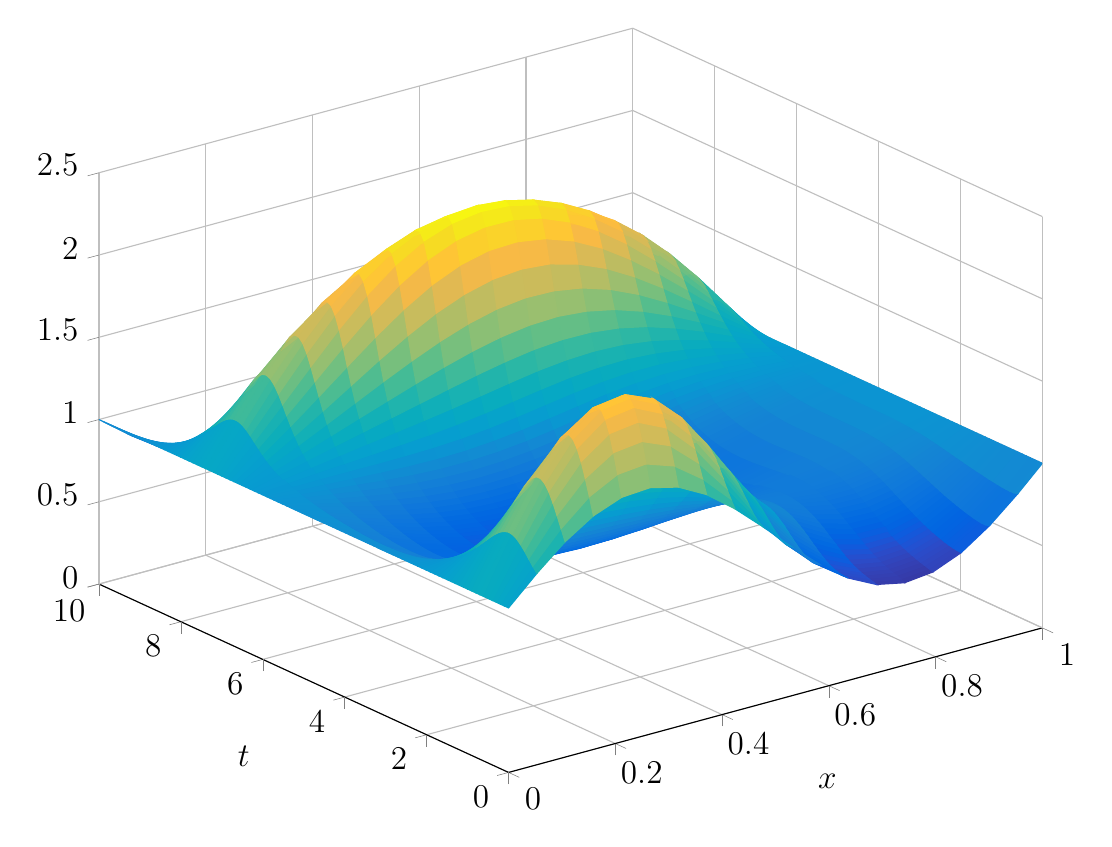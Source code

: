 % This file was created by matlab2tikz.
%
%The latest EFupdates can be retrieved from
%  http://www.mathworks.com/matlabcentral/fileexchange/22022-matlab2tikz-matlab2tikz
%where you can also make suggestions and rate matlab2tikz.
%
\begin{tikzpicture}

\begin{axis}[%
width=4.717in,
height=3.721in,
at={(0.791in,0.502in)},
scale only axis,
xmin=0,
xmax=1,
tick align=outside,
xlabel={$x$},
xlabel style = {font =\large},
xmajorgrids,
ymin=0,
ymax=10,
ylabel={$t$},
ylabel style = {font =\large},
ymajorgrids,
zmin=0,
zmax=2.5,
zmajorgrids,
view={-37.5}{30},
axis background/.style={fill=white},
axis x line*=bottom,
axis y line*=left,
axis z line*=left,
ticklabel style={font=\large},legend style={font=\large},title style={font=\large}
]

\addplot3[%
surf,
shader=flat,z buffer=sort,colormap={mymap}{[1pt] rgb(0pt)=(0.208,0.166,0.529); rgb(1pt)=(0.212,0.19,0.578); rgb(2pt)=(0.212,0.214,0.627); rgb(3pt)=(0.208,0.239,0.677); rgb(4pt)=(0.196,0.264,0.728); rgb(5pt)=(0.171,0.292,0.779); rgb(6pt)=(0.125,0.324,0.83); rgb(7pt)=(0.059,0.36,0.868); rgb(8pt)=(0.012,0.388,0.882); rgb(9pt)=(0.006,0.409,0.883); rgb(10pt)=(0.017,0.427,0.879); rgb(11pt)=(0.033,0.443,0.872); rgb(12pt)=(0.05,0.459,0.864); rgb(13pt)=(0.063,0.474,0.855); rgb(14pt)=(0.072,0.489,0.847); rgb(15pt)=(0.078,0.504,0.838); rgb(16pt)=(0.079,0.52,0.831); rgb(17pt)=(0.075,0.538,0.826); rgb(18pt)=(0.064,0.557,0.824); rgb(19pt)=(0.049,0.577,0.823); rgb(20pt)=(0.034,0.597,0.82); rgb(21pt)=(0.026,0.614,0.814); rgb(22pt)=(0.024,0.629,0.804); rgb(23pt)=(0.023,0.642,0.791); rgb(24pt)=(0.023,0.653,0.777); rgb(25pt)=(0.027,0.664,0.761); rgb(26pt)=(0.038,0.674,0.744); rgb(27pt)=(0.059,0.684,0.725); rgb(28pt)=(0.084,0.693,0.706); rgb(29pt)=(0.113,0.702,0.686); rgb(30pt)=(0.145,0.71,0.665); rgb(31pt)=(0.18,0.718,0.642); rgb(32pt)=(0.218,0.725,0.619); rgb(33pt)=(0.259,0.732,0.595); rgb(34pt)=(0.302,0.738,0.571); rgb(35pt)=(0.348,0.742,0.547); rgb(36pt)=(0.395,0.746,0.524); rgb(37pt)=(0.442,0.748,0.503); rgb(38pt)=(0.487,0.749,0.484); rgb(39pt)=(0.53,0.749,0.466); rgb(40pt)=(0.571,0.749,0.449); rgb(41pt)=(0.61,0.747,0.434); rgb(42pt)=(0.647,0.746,0.419); rgb(43pt)=(0.683,0.743,0.404); rgb(44pt)=(0.718,0.741,0.39); rgb(45pt)=(0.752,0.738,0.377); rgb(46pt)=(0.786,0.736,0.363); rgb(47pt)=(0.819,0.733,0.35); rgb(48pt)=(0.851,0.73,0.336); rgb(49pt)=(0.882,0.727,0.322); rgb(50pt)=(0.914,0.726,0.306); rgb(51pt)=(0.945,0.726,0.289); rgb(52pt)=(0.974,0.731,0.267); rgb(53pt)=(0.994,0.745,0.24); rgb(54pt)=(0.999,0.765,0.216); rgb(55pt)=(0.996,0.786,0.197); rgb(56pt)=(0.988,0.807,0.179); rgb(57pt)=(0.979,0.827,0.163); rgb(58pt)=(0.97,0.848,0.147); rgb(59pt)=(0.963,0.871,0.131); rgb(60pt)=(0.959,0.895,0.113); rgb(61pt)=(0.96,0.922,0.095); rgb(62pt)=(0.966,0.951,0.076); rgb(63pt)=(0.976,0.983,0.054)},mesh/rows=20]
table[row sep=crcr, point meta=\thisrow{c}] {%
%
x	y	z	c\\
0	0	1	1\\
0	0.099	1	1\\
0	0.199	1	1\\
0	0.299	1	1\\
0	0.399	1	1\\
0	0.499	1	1\\
0	0.599	1	1\\
0	0.699	1	1\\
0	0.799	1	1\\
0	0.899	1	1\\
0	0.999	1	1\\
0	1.099	1	1\\
0	1.199	1	1\\
0	1.299	1	1\\
0	1.399	1	1\\
0	1.499	1	1\\
0	1.599	1	1\\
0	1.699	1	1\\
0	1.799	1	1\\
0	1.899	1	1\\
0	1.999	1	1\\
0	2.099	1	1\\
0	2.199	1	1\\
0	2.299	1	1\\
0	2.399	1	1\\
0	2.499	1	1\\
0	2.599	1	1\\
0	2.699	1	1\\
0	2.799	1	1\\
0	2.899	1	1\\
0	2.999	1	1\\
0	3.099	1	1\\
0	3.199	1	1\\
0	3.299	1	1\\
0	3.399	1	1\\
0	3.499	1	1\\
0	3.599	1	1\\
0	3.699	1	1\\
0	3.799	1	1\\
0	3.899	1	1\\
0	3.999	1	1\\
0	4.099	1	1\\
0	4.199	1	1\\
0	4.299	1	1\\
0	4.399	1	1\\
0	4.499	1	1\\
0	4.599	1	1\\
0	4.699	1	1\\
0	4.799	1	1\\
0	4.899	1	1\\
0	4.999	1	1\\
0	5.099	1	1\\
0	5.199	1	1\\
0	5.299	1	1\\
0	5.399	1	1\\
0	5.499	1	1\\
0	5.599	1	1\\
0	5.699	1	1\\
0	5.799	1	1\\
0	5.899	1	1\\
0	5.999	1	1\\
0	6.099	1	1\\
0	6.199	1	1\\
0	6.299	1	1\\
0	6.399	1	1\\
0	6.499	1	1\\
0	6.599	1	1\\
0	6.699	1	1\\
0	6.799	1	1\\
0	6.899	1	1\\
0	6.999	1	1\\
0	7.099	1	1\\
0	7.199	1	1\\
0	7.299	1	1\\
0	7.399	1	1\\
0	7.499	1	1\\
0	7.599	1	1\\
0	7.699	1	1\\
0	7.799	1	1\\
0	7.899	1	1\\
0	7.999	1	1\\
0	8.099	1	1\\
0	8.199	1	1\\
0	8.299	1	1\\
0	8.399	1	1\\
0	8.499	1	1\\
0	8.599	1	1\\
0	8.699	1	1\\
0	8.799	1	1\\
0	8.899	1	1\\
0	8.999	1	1\\
0	9.099	1	1\\
0	9.199	1	1\\
0	9.299	1	1\\
0	9.399	1	1\\
0	9.499	1	1\\
0	9.599	1	1\\
0	9.699	1	1\\
0	9.799	1	1\\
0	9.899	1	1\\
0	9.999	1	1\\
0.053	0	1.163	1.163\\
0.053	0.099	1.195	1.195\\
0.053	0.199	1.229	1.229\\
0.053	0.299	1.264	1.264\\
0.053	0.399	1.294	1.294\\
0.053	0.499	1.318	1.318\\
0.053	0.599	1.332	1.332\\
0.053	0.699	1.335	1.335\\
0.053	0.799	1.327	1.327\\
0.053	0.899	1.312	1.312\\
0.053	0.999	1.29	1.29\\
0.053	1.099	1.264	1.264\\
0.053	1.199	1.235	1.235\\
0.053	1.299	1.206	1.206\\
0.053	1.399	1.177	1.177\\
0.053	1.499	1.149	1.149\\
0.053	1.599	1.122	1.122\\
0.053	1.699	1.097	1.097\\
0.053	1.799	1.073	1.073\\
0.053	1.899	1.052	1.052\\
0.053	1.999	1.032	1.032\\
0.053	2.099	1.014	1.014\\
0.053	2.199	0.998	0.998\\
0.053	2.299	0.984	0.984\\
0.053	2.399	0.971	0.971\\
0.053	2.499	0.959	0.959\\
0.053	2.599	0.949	0.949\\
0.053	2.699	0.94	0.94\\
0.053	2.799	0.933	0.933\\
0.053	2.899	0.926	0.926\\
0.053	2.999	0.92	0.92\\
0.053	3.099	0.916	0.916\\
0.053	3.199	0.912	0.912\\
0.053	3.299	0.909	0.909\\
0.053	3.399	0.907	0.907\\
0.053	3.499	0.905	0.905\\
0.053	3.599	0.904	0.904\\
0.053	3.699	0.903	0.903\\
0.053	3.799	0.903	0.903\\
0.053	3.899	0.904	0.904\\
0.053	3.999	0.905	0.905\\
0.053	4.099	0.906	0.906\\
0.053	4.199	0.907	0.907\\
0.053	4.299	0.909	0.909\\
0.053	4.399	0.912	0.912\\
0.053	4.499	0.915	0.915\\
0.053	4.599	0.918	0.918\\
0.053	4.699	0.921	0.921\\
0.053	4.799	0.925	0.925\\
0.053	4.899	0.929	0.929\\
0.053	4.999	0.933	0.933\\
0.053	5.099	0.937	0.937\\
0.053	5.199	0.943	0.943\\
0.053	5.299	0.948	0.948\\
0.053	5.399	0.954	0.954\\
0.053	5.499	0.96	0.96\\
0.053	5.599	0.967	0.967\\
0.053	5.699	0.975	0.975\\
0.053	5.799	0.983	0.983\\
0.053	5.899	0.992	0.992\\
0.053	5.999	1.002	1.002\\
0.053	6.099	1.014	1.014\\
0.053	6.199	1.026	1.026\\
0.053	6.299	1.041	1.041\\
0.053	6.399	1.057	1.057\\
0.053	6.499	1.075	1.075\\
0.053	6.599	1.096	1.096\\
0.053	6.699	1.12	1.12\\
0.053	6.799	1.146	1.146\\
0.053	6.899	1.173	1.173\\
0.053	6.999	1.201	1.201\\
0.053	7.099	1.225	1.225\\
0.053	7.199	1.243	1.243\\
0.053	7.299	1.253	1.253\\
0.053	7.399	1.253	1.253\\
0.053	7.499	1.244	1.244\\
0.053	7.599	1.228	1.228\\
0.053	7.699	1.206	1.206\\
0.053	7.799	1.18	1.18\\
0.053	7.899	1.152	1.152\\
0.053	7.999	1.124	1.124\\
0.053	8.099	1.096	1.096\\
0.053	8.199	1.069	1.069\\
0.053	8.299	1.043	1.043\\
0.053	8.399	1.019	1.019\\
0.053	8.499	0.997	0.997\\
0.053	8.599	0.977	0.977\\
0.053	8.699	0.959	0.959\\
0.053	8.799	0.943	0.943\\
0.053	8.899	0.929	0.929\\
0.053	8.999	0.917	0.917\\
0.053	9.099	0.906	0.906\\
0.053	9.199	0.897	0.897\\
0.053	9.299	0.89	0.89\\
0.053	9.399	0.883	0.883\\
0.053	9.499	0.879	0.879\\
0.053	9.599	0.875	0.875\\
0.053	9.699	0.872	0.872\\
0.053	9.799	0.87	0.87\\
0.053	9.899	0.868	0.868\\
0.053	9.999	0.868	0.868\\
0.106	0	1.309	1.309\\
0.106	0.099	1.377	1.377\\
0.106	0.199	1.447	1.447\\
0.106	0.299	1.512	1.512\\
0.106	0.399	1.568	1.568\\
0.106	0.499	1.606	1.606\\
0.106	0.599	1.625	1.625\\
0.106	0.699	1.624	1.624\\
0.106	0.799	1.605	1.605\\
0.106	0.899	1.572	1.572\\
0.106	0.999	1.529	1.529\\
0.106	1.099	1.479	1.479\\
0.106	1.199	1.427	1.427\\
0.106	1.299	1.373	1.373\\
0.106	1.399	1.32	1.32\\
0.106	1.499	1.269	1.269\\
0.106	1.599	1.22	1.22\\
0.106	1.699	1.174	1.174\\
0.106	1.799	1.132	1.132\\
0.106	1.899	1.093	1.093\\
0.106	1.999	1.057	1.057\\
0.106	2.099	1.024	1.024\\
0.106	2.199	0.994	0.994\\
0.106	2.299	0.968	0.968\\
0.106	2.399	0.944	0.944\\
0.106	2.499	0.922	0.922\\
0.106	2.599	0.904	0.904\\
0.106	2.699	0.887	0.887\\
0.106	2.799	0.873	0.873\\
0.106	2.899	0.86	0.86\\
0.106	2.999	0.85	0.85\\
0.106	3.099	0.841	0.841\\
0.106	3.199	0.833	0.833\\
0.106	3.299	0.827	0.827\\
0.106	3.399	0.823	0.823\\
0.106	3.499	0.819	0.819\\
0.106	3.599	0.817	0.817\\
0.106	3.699	0.816	0.816\\
0.106	3.799	0.815	0.815\\
0.106	3.899	0.816	0.816\\
0.106	3.999	0.817	0.817\\
0.106	4.099	0.819	0.819\\
0.106	4.199	0.822	0.822\\
0.106	4.299	0.826	0.826\\
0.106	4.399	0.83	0.83\\
0.106	4.499	0.834	0.834\\
0.106	4.599	0.84	0.84\\
0.106	4.699	0.846	0.846\\
0.106	4.799	0.853	0.853\\
0.106	4.899	0.86	0.86\\
0.106	4.999	0.868	0.868\\
0.106	5.099	0.877	0.877\\
0.106	5.199	0.886	0.886\\
0.106	5.299	0.897	0.897\\
0.106	5.399	0.908	0.908\\
0.106	5.499	0.92	0.92\\
0.106	5.599	0.934	0.934\\
0.106	5.699	0.949	0.949\\
0.106	5.799	0.965	0.965\\
0.106	5.899	0.983	0.983\\
0.106	5.999	1.004	1.004\\
0.106	6.099	1.027	1.027\\
0.106	6.199	1.052	1.052\\
0.106	6.299	1.082	1.082\\
0.106	6.399	1.115	1.115\\
0.106	6.499	1.153	1.153\\
0.106	6.599	1.197	1.197\\
0.106	6.699	1.245	1.245\\
0.106	6.799	1.298	1.298\\
0.106	6.899	1.353	1.353\\
0.106	6.999	1.405	1.405\\
0.106	7.099	1.448	1.448\\
0.106	7.199	1.476	1.476\\
0.106	7.299	1.487	1.487\\
0.106	7.399	1.48	1.48\\
0.106	7.499	1.457	1.457\\
0.106	7.599	1.421	1.421\\
0.106	7.699	1.377	1.377\\
0.106	7.799	1.327	1.327\\
0.106	7.899	1.275	1.275\\
0.106	7.999	1.222	1.222\\
0.106	8.099	1.17	1.17\\
0.106	8.199	1.12	1.12\\
0.106	8.299	1.072	1.072\\
0.106	8.399	1.029	1.029\\
0.106	8.499	0.988	0.988\\
0.106	8.599	0.952	0.952\\
0.106	8.699	0.919	0.919\\
0.106	8.799	0.889	0.889\\
0.106	8.899	0.864	0.864\\
0.106	8.999	0.841	0.841\\
0.106	9.099	0.822	0.822\\
0.106	9.199	0.805	0.805\\
0.106	9.299	0.791	0.791\\
0.106	9.399	0.78	0.78\\
0.106	9.499	0.771	0.771\\
0.106	9.599	0.763	0.763\\
0.106	9.699	0.758	0.758\\
0.106	9.799	0.754	0.754\\
0.106	9.899	0.751	0.751\\
0.106	9.999	0.75	0.75\\
0.159	0	1.42	1.42\\
0.159	0.099	1.525	1.525\\
0.159	0.199	1.625	1.625\\
0.159	0.299	1.715	1.715\\
0.159	0.399	1.785	1.785\\
0.159	0.499	1.829	1.829\\
0.159	0.599	1.845	1.845\\
0.159	0.699	1.834	1.834\\
0.159	0.799	1.801	1.801\\
0.159	0.899	1.751	1.751\\
0.159	0.999	1.691	1.691\\
0.159	1.099	1.624	1.624\\
0.159	1.199	1.554	1.554\\
0.159	1.299	1.484	1.484\\
0.159	1.399	1.414	1.414\\
0.159	1.499	1.348	1.348\\
0.159	1.599	1.285	1.285\\
0.159	1.699	1.225	1.225\\
0.159	1.799	1.169	1.169\\
0.159	1.899	1.118	1.118\\
0.159	1.999	1.071	1.071\\
0.159	2.099	1.027	1.027\\
0.159	2.199	0.988	0.988\\
0.159	2.299	0.952	0.952\\
0.159	2.399	0.92	0.92\\
0.159	2.499	0.892	0.892\\
0.159	2.599	0.866	0.866\\
0.159	2.699	0.844	0.844\\
0.159	2.799	0.824	0.824\\
0.159	2.899	0.807	0.807\\
0.159	2.999	0.792	0.792\\
0.159	3.099	0.78	0.78\\
0.159	3.199	0.77	0.77\\
0.159	3.299	0.761	0.761\\
0.159	3.399	0.754	0.754\\
0.159	3.499	0.749	0.749\\
0.159	3.599	0.746	0.746\\
0.159	3.699	0.743	0.743\\
0.159	3.799	0.742	0.742\\
0.159	3.899	0.742	0.742\\
0.159	3.999	0.744	0.744\\
0.159	4.099	0.746	0.746\\
0.159	4.199	0.749	0.749\\
0.159	4.299	0.754	0.754\\
0.159	4.399	0.759	0.759\\
0.159	4.499	0.765	0.765\\
0.159	4.599	0.772	0.772\\
0.159	4.699	0.78	0.78\\
0.159	4.799	0.789	0.789\\
0.159	4.899	0.798	0.798\\
0.159	4.999	0.809	0.809\\
0.159	5.099	0.821	0.821\\
0.159	5.199	0.834	0.834\\
0.159	5.299	0.849	0.849\\
0.159	5.399	0.864	0.864\\
0.159	5.499	0.882	0.882\\
0.159	5.599	0.901	0.901\\
0.159	5.699	0.923	0.923\\
0.159	5.799	0.947	0.947\\
0.159	5.899	0.973	0.973\\
0.159	5.999	1.004	1.004\\
0.159	6.099	1.038	1.038\\
0.159	6.199	1.077	1.077\\
0.159	6.299	1.123	1.123\\
0.159	6.399	1.175	1.175\\
0.159	6.499	1.234	1.234\\
0.159	6.599	1.302	1.302\\
0.159	6.699	1.378	1.378\\
0.159	6.799	1.458	1.458\\
0.159	6.899	1.537	1.537\\
0.159	6.999	1.607	1.607\\
0.159	7.099	1.658	1.658\\
0.159	7.199	1.684	1.684\\
0.159	7.299	1.684	1.684\\
0.159	7.399	1.661	1.661\\
0.159	7.499	1.618	1.618\\
0.159	7.599	1.561	1.561\\
0.159	7.699	1.496	1.496\\
0.159	7.799	1.426	1.426\\
0.159	7.899	1.353	1.353\\
0.159	7.999	1.282	1.282\\
0.159	8.099	1.212	1.212\\
0.159	8.199	1.145	1.145\\
0.159	8.299	1.083	1.083\\
0.159	8.399	1.024	1.024\\
0.159	8.499	0.971	0.971\\
0.159	8.599	0.923	0.923\\
0.159	8.699	0.879	0.879\\
0.159	8.799	0.84	0.84\\
0.159	8.899	0.806	0.806\\
0.159	8.999	0.776	0.776\\
0.159	9.099	0.75	0.75\\
0.159	9.199	0.729	0.729\\
0.159	9.299	0.71	0.71\\
0.159	9.399	0.695	0.695\\
0.159	9.499	0.682	0.682\\
0.159	9.599	0.672	0.672\\
0.159	9.699	0.665	0.665\\
0.159	9.799	0.659	0.659\\
0.159	9.899	0.655	0.655\\
0.159	9.999	0.653	0.653\\
0.212	0	1.486	1.486\\
0.212	0.099	1.614	1.614\\
0.212	0.199	1.735	1.735\\
0.212	0.299	1.839	1.839\\
0.212	0.399	1.915	1.915\\
0.212	0.499	1.959	1.959\\
0.212	0.599	1.969	1.969\\
0.212	0.699	1.95	1.95\\
0.212	0.799	1.907	1.907\\
0.212	0.899	1.847	1.847\\
0.212	0.999	1.777	1.777\\
0.212	1.099	1.7	1.7\\
0.212	1.199	1.621	1.621\\
0.212	1.299	1.542	1.542\\
0.212	1.399	1.464	1.464\\
0.212	1.499	1.389	1.389\\
0.212	1.599	1.318	1.318\\
0.212	1.699	1.251	1.251\\
0.212	1.799	1.188	1.188\\
0.212	1.899	1.129	1.129\\
0.212	1.999	1.075	1.075\\
0.212	2.099	1.025	1.025\\
0.212	2.199	0.98	0.98\\
0.212	2.299	0.939	0.939\\
0.212	2.399	0.901	0.901\\
0.212	2.499	0.868	0.868\\
0.212	2.599	0.838	0.838\\
0.212	2.699	0.811	0.811\\
0.212	2.799	0.788	0.788\\
0.212	2.899	0.768	0.768\\
0.212	2.999	0.75	0.75\\
0.212	3.099	0.735	0.735\\
0.212	3.199	0.722	0.722\\
0.212	3.299	0.712	0.712\\
0.212	3.399	0.703	0.703\\
0.212	3.499	0.697	0.697\\
0.212	3.599	0.692	0.692\\
0.212	3.699	0.688	0.688\\
0.212	3.799	0.687	0.687\\
0.212	3.899	0.686	0.686\\
0.212	3.999	0.687	0.687\\
0.212	4.099	0.689	0.689\\
0.212	4.199	0.692	0.692\\
0.212	4.299	0.697	0.697\\
0.212	4.399	0.702	0.702\\
0.212	4.499	0.709	0.709\\
0.212	4.599	0.717	0.717\\
0.212	4.699	0.726	0.726\\
0.212	4.799	0.736	0.736\\
0.212	4.899	0.747	0.747\\
0.212	4.999	0.76	0.76\\
0.212	5.099	0.774	0.774\\
0.212	5.199	0.789	0.789\\
0.212	5.299	0.806	0.806\\
0.212	5.399	0.826	0.826\\
0.212	5.499	0.847	0.847\\
0.212	5.599	0.871	0.871\\
0.212	5.699	0.898	0.898\\
0.212	5.799	0.929	0.929\\
0.212	5.899	0.963	0.963\\
0.212	5.999	1.003	1.003\\
0.212	6.099	1.049	1.049\\
0.212	6.199	1.102	1.102\\
0.212	6.299	1.163	1.163\\
0.212	6.399	1.235	1.235\\
0.212	6.499	1.317	1.317\\
0.212	6.599	1.411	1.411\\
0.212	6.699	1.514	1.514\\
0.212	6.799	1.62	1.62\\
0.212	6.899	1.717	1.717\\
0.212	6.999	1.794	1.794\\
0.212	7.099	1.841	1.841\\
0.212	7.199	1.853	1.853\\
0.212	7.299	1.834	1.834\\
0.212	7.399	1.788	1.788\\
0.212	7.499	1.724	1.724\\
0.212	7.599	1.648	1.648\\
0.212	7.699	1.565	1.565\\
0.212	7.799	1.478	1.478\\
0.212	7.899	1.392	1.392\\
0.212	7.999	1.307	1.307\\
0.212	8.099	1.225	1.225\\
0.212	8.199	1.148	1.148\\
0.212	8.299	1.075	1.075\\
0.212	8.399	1.008	1.008\\
0.212	8.499	0.947	0.947\\
0.212	8.599	0.891	0.891\\
0.212	8.699	0.841	0.841\\
0.212	8.799	0.796	0.796\\
0.212	8.899	0.757	0.757\\
0.212	8.999	0.722	0.722\\
0.212	9.099	0.693	0.693\\
0.212	9.199	0.668	0.668\\
0.212	9.299	0.646	0.646\\
0.212	9.399	0.629	0.629\\
0.212	9.499	0.614	0.614\\
0.212	9.599	0.603	0.603\\
0.212	9.699	0.594	0.594\\
0.212	9.799	0.587	0.587\\
0.212	9.899	0.582	0.582\\
0.212	9.999	0.579	0.579\\
0.265	0	1.498	1.498\\
0.265	0.099	1.631	1.631\\
0.265	0.199	1.756	1.756\\
0.265	0.299	1.862	1.862\\
0.265	0.399	1.94	1.94\\
0.265	0.499	1.984	1.984\\
0.265	0.599	1.994	1.994\\
0.265	0.699	1.974	1.974\\
0.265	0.799	1.93	1.93\\
0.265	0.899	1.869	1.869\\
0.265	0.999	1.798	1.798\\
0.265	1.099	1.72	1.72\\
0.265	1.199	1.639	1.639\\
0.265	1.299	1.558	1.558\\
0.265	1.399	1.478	1.478\\
0.265	1.499	1.401	1.401\\
0.265	1.599	1.327	1.327\\
0.265	1.699	1.257	1.257\\
0.265	1.799	1.192	1.192\\
0.265	1.899	1.13	1.13\\
0.265	1.999	1.073	1.073\\
0.265	2.099	1.02	1.02\\
0.265	2.199	0.972	0.972\\
0.265	2.299	0.928	0.928\\
0.265	2.399	0.887	0.887\\
0.265	2.499	0.851	0.851\\
0.265	2.599	0.818	0.818\\
0.265	2.699	0.789	0.789\\
0.265	2.799	0.764	0.764\\
0.265	2.899	0.741	0.741\\
0.265	2.999	0.722	0.722\\
0.265	3.099	0.705	0.705\\
0.265	3.199	0.69	0.69\\
0.265	3.299	0.678	0.678\\
0.265	3.399	0.669	0.669\\
0.265	3.499	0.661	0.661\\
0.265	3.599	0.655	0.655\\
0.265	3.699	0.651	0.651\\
0.265	3.799	0.648	0.648\\
0.265	3.899	0.647	0.647\\
0.265	3.999	0.647	0.647\\
0.265	4.099	0.649	0.649\\
0.265	4.199	0.652	0.652\\
0.265	4.299	0.656	0.656\\
0.265	4.399	0.662	0.662\\
0.265	4.499	0.668	0.668\\
0.265	4.599	0.676	0.676\\
0.265	4.699	0.685	0.685\\
0.265	4.799	0.696	0.696\\
0.265	4.899	0.708	0.708\\
0.265	4.999	0.722	0.722\\
0.265	5.099	0.737	0.737\\
0.265	5.199	0.754	0.754\\
0.265	5.299	0.773	0.773\\
0.265	5.399	0.795	0.795\\
0.265	5.499	0.819	0.819\\
0.265	5.599	0.847	0.847\\
0.265	5.699	0.878	0.878\\
0.265	5.799	0.914	0.914\\
0.265	5.899	0.956	0.956\\
0.265	5.999	1.004	1.004\\
0.265	6.099	1.06	1.06\\
0.265	6.199	1.126	1.126\\
0.265	6.299	1.203	1.203\\
0.265	6.399	1.294	1.294\\
0.265	6.499	1.4	1.4\\
0.265	6.599	1.52	1.52\\
0.265	6.699	1.647	1.647\\
0.265	6.799	1.773	1.773\\
0.265	6.899	1.88	1.88\\
0.265	6.999	1.954	1.954\\
0.265	7.099	1.987	1.987\\
0.265	7.199	1.978	1.978\\
0.265	7.299	1.936	1.936\\
0.265	7.399	1.868	1.868\\
0.265	7.499	1.785	1.785\\
0.265	7.599	1.692	1.692\\
0.265	7.699	1.595	1.595\\
0.265	7.799	1.497	1.497\\
0.265	7.899	1.401	1.401\\
0.265	7.999	1.307	1.307\\
0.265	8.099	1.218	1.218\\
0.265	8.199	1.135	1.135\\
0.265	8.299	1.056	1.056\\
0.265	8.399	0.984	0.984\\
0.265	8.499	0.918	0.918\\
0.265	8.599	0.859	0.859\\
0.265	8.699	0.805	0.805\\
0.265	8.799	0.757	0.757\\
0.265	8.899	0.716	0.716\\
0.265	8.999	0.679	0.679\\
0.265	9.099	0.648	0.648\\
0.265	9.199	0.621	0.621\\
0.265	9.299	0.598	0.598\\
0.265	9.399	0.58	0.58\\
0.265	9.499	0.564	0.564\\
0.265	9.599	0.552	0.552\\
0.265	9.699	0.542	0.542\\
0.265	9.799	0.535	0.535\\
0.265	9.899	0.529	0.529\\
0.265	9.999	0.526	0.526\\
0.318	0	1.455	1.455\\
0.318	0.099	1.572	1.572\\
0.318	0.199	1.684	1.684\\
0.318	0.299	1.781	1.781\\
0.318	0.399	1.857	1.857\\
0.318	0.499	1.904	1.904\\
0.318	0.599	1.921	1.921\\
0.318	0.699	1.91	1.91\\
0.318	0.799	1.876	1.876\\
0.318	0.899	1.824	1.824\\
0.318	0.999	1.761	1.761\\
0.318	1.099	1.69	1.69\\
0.318	1.199	1.615	1.615\\
0.318	1.299	1.538	1.538\\
0.318	1.399	1.463	1.463\\
0.318	1.499	1.389	1.389\\
0.318	1.599	1.317	1.317\\
0.318	1.699	1.249	1.249\\
0.318	1.799	1.184	1.184\\
0.318	1.899	1.123	1.123\\
0.318	1.999	1.066	1.066\\
0.318	2.099	1.013	1.013\\
0.318	2.199	0.964	0.964\\
0.318	2.299	0.919	0.919\\
0.318	2.399	0.878	0.878\\
0.318	2.499	0.841	0.841\\
0.318	2.599	0.807	0.807\\
0.318	2.699	0.777	0.777\\
0.318	2.799	0.75	0.75\\
0.318	2.899	0.726	0.726\\
0.318	2.999	0.706	0.706\\
0.318	3.099	0.688	0.688\\
0.318	3.199	0.673	0.673\\
0.318	3.299	0.66	0.66\\
0.318	3.399	0.649	0.649\\
0.318	3.499	0.64	0.64\\
0.318	3.599	0.634	0.634\\
0.318	3.699	0.629	0.629\\
0.318	3.799	0.625	0.625\\
0.318	3.899	0.624	0.624\\
0.318	3.999	0.623	0.623\\
0.318	4.099	0.624	0.624\\
0.318	4.199	0.627	0.627\\
0.318	4.299	0.631	0.631\\
0.318	4.399	0.636	0.636\\
0.318	4.499	0.642	0.642\\
0.318	4.599	0.65	0.65\\
0.318	4.699	0.66	0.66\\
0.318	4.799	0.67	0.67\\
0.318	4.899	0.683	0.683\\
0.318	4.999	0.697	0.697\\
0.318	5.099	0.712	0.712\\
0.318	5.199	0.73	0.73\\
0.318	5.299	0.751	0.751\\
0.318	5.399	0.774	0.774\\
0.318	5.499	0.801	0.801\\
0.318	5.599	0.831	0.831\\
0.318	5.699	0.866	0.866\\
0.318	5.799	0.906	0.906\\
0.318	5.899	0.953	0.953\\
0.318	5.999	1.008	1.008\\
0.318	6.099	1.073	1.073\\
0.318	6.199	1.151	1.151\\
0.318	6.299	1.243	1.243\\
0.318	6.399	1.352	1.352\\
0.318	6.499	1.479	1.479\\
0.318	6.599	1.621	1.621\\
0.318	6.699	1.769	1.769\\
0.318	6.799	1.907	1.907\\
0.318	6.899	2.015	2.015\\
0.318	6.999	2.078	2.078\\
0.318	7.099	2.091	2.091\\
0.318	7.199	2.061	2.061\\
0.318	7.299	1.997	1.997\\
0.318	7.399	1.911	1.911\\
0.318	7.499	1.813	1.813\\
0.318	7.599	1.708	1.708\\
0.318	7.699	1.601	1.601\\
0.318	7.799	1.495	1.495\\
0.318	7.899	1.392	1.392\\
0.318	7.999	1.294	1.294\\
0.318	8.099	1.201	1.201\\
0.318	8.199	1.114	1.114\\
0.318	8.299	1.033	1.033\\
0.318	8.399	0.958	0.958\\
0.318	8.499	0.89	0.89\\
0.318	8.599	0.829	0.829\\
0.318	8.699	0.774	0.774\\
0.318	8.799	0.725	0.725\\
0.318	8.899	0.683	0.683\\
0.318	8.999	0.645	0.645\\
0.318	9.099	0.613	0.613\\
0.318	9.199	0.586	0.586\\
0.318	9.299	0.563	0.563\\
0.318	9.399	0.544	0.544\\
0.318	9.499	0.528	0.528\\
0.318	9.599	0.516	0.516\\
0.318	9.699	0.506	0.506\\
0.318	9.799	0.498	0.498\\
0.318	9.899	0.492	0.492\\
0.318	9.999	0.489	0.489\\
0.371	0	1.363	1.363\\
0.371	0.099	1.447	1.447\\
0.371	0.199	1.532	1.532\\
0.371	0.299	1.612	1.612\\
0.371	0.399	1.68	1.68\\
0.371	0.499	1.73	1.73\\
0.371	0.599	1.758	1.758\\
0.371	0.699	1.763	1.763\\
0.371	0.799	1.747	1.747\\
0.371	0.899	1.713	1.713\\
0.371	0.999	1.667	1.667\\
0.371	1.099	1.611	1.611\\
0.371	1.199	1.549	1.549\\
0.371	1.299	1.485	1.485\\
0.371	1.399	1.418	1.418\\
0.371	1.499	1.352	1.352\\
0.371	1.599	1.287	1.287\\
0.371	1.699	1.225	1.225\\
0.371	1.799	1.164	1.164\\
0.371	1.899	1.107	1.107\\
0.371	1.999	1.053	1.053\\
0.371	2.099	1.002	1.002\\
0.371	2.199	0.955	0.955\\
0.371	2.299	0.912	0.912\\
0.371	2.399	0.872	0.872\\
0.371	2.499	0.835	0.835\\
0.371	2.599	0.802	0.802\\
0.371	2.699	0.772	0.772\\
0.371	2.799	0.745	0.745\\
0.371	2.899	0.721	0.721\\
0.371	2.999	0.701	0.701\\
0.371	3.099	0.682	0.682\\
0.371	3.199	0.667	0.667\\
0.371	3.299	0.653	0.653\\
0.371	3.399	0.642	0.642\\
0.371	3.499	0.633	0.633\\
0.371	3.599	0.626	0.626\\
0.371	3.699	0.62	0.62\\
0.371	3.799	0.616	0.616\\
0.371	3.899	0.614	0.614\\
0.371	3.999	0.613	0.613\\
0.371	4.099	0.614	0.614\\
0.371	4.199	0.616	0.616\\
0.371	4.299	0.62	0.62\\
0.371	4.399	0.624	0.624\\
0.371	4.499	0.631	0.631\\
0.371	4.599	0.638	0.638\\
0.371	4.699	0.647	0.647\\
0.371	4.799	0.658	0.658\\
0.371	4.899	0.67	0.67\\
0.371	4.999	0.684	0.684\\
0.371	5.099	0.701	0.701\\
0.371	5.199	0.719	0.719\\
0.371	5.299	0.741	0.741\\
0.371	5.399	0.765	0.765\\
0.371	5.499	0.793	0.793\\
0.371	5.599	0.825	0.825\\
0.371	5.699	0.862	0.862\\
0.371	5.799	0.906	0.906\\
0.371	5.899	0.957	0.957\\
0.371	5.999	1.018	1.018\\
0.371	6.099	1.091	1.091\\
0.371	6.199	1.178	1.178\\
0.371	6.299	1.283	1.283\\
0.371	6.399	1.407	1.407\\
0.371	6.499	1.551	1.551\\
0.371	6.599	1.71	1.71\\
0.371	6.699	1.871	1.871\\
0.371	6.799	2.013	2.013\\
0.371	6.899	2.115	2.115\\
0.371	6.999	2.162	2.162\\
0.371	7.099	2.156	2.156\\
0.371	7.199	2.107	2.107\\
0.371	7.299	2.027	2.027\\
0.371	7.399	1.928	1.928\\
0.371	7.499	1.819	1.819\\
0.371	7.599	1.706	1.706\\
0.371	7.699	1.593	1.593\\
0.371	7.799	1.483	1.483\\
0.371	7.899	1.376	1.376\\
0.371	7.999	1.275	1.275\\
0.371	8.099	1.18	1.18\\
0.371	8.199	1.092	1.092\\
0.371	8.299	1.009	1.009\\
0.371	8.399	0.934	0.934\\
0.371	8.499	0.866	0.866\\
0.371	8.599	0.804	0.804\\
0.371	8.699	0.749	0.749\\
0.371	8.799	0.7	0.7\\
0.371	8.899	0.657	0.657\\
0.371	8.999	0.62	0.62\\
0.371	9.099	0.589	0.589\\
0.371	9.199	0.561	0.561\\
0.371	9.299	0.539	0.539\\
0.371	9.399	0.52	0.52\\
0.371	9.499	0.504	0.504\\
0.371	9.599	0.491	0.491\\
0.371	9.699	0.481	0.481\\
0.371	9.799	0.474	0.474\\
0.371	9.899	0.468	0.468\\
0.371	9.999	0.464	0.464\\
0.424	0	1.23	1.23\\
0.424	0.099	1.277	1.277\\
0.424	0.199	1.33	1.33\\
0.424	0.299	1.387	1.387\\
0.424	0.399	1.442	1.442\\
0.424	0.499	1.489	1.489\\
0.424	0.599	1.525	1.525\\
0.424	0.699	1.546	1.546\\
0.424	0.799	1.551	1.551\\
0.424	0.899	1.54	1.54\\
0.424	0.999	1.517	1.517\\
0.424	1.099	1.483	1.483\\
0.424	1.199	1.44	1.44\\
0.424	1.299	1.393	1.393\\
0.424	1.399	1.342	1.342\\
0.424	1.499	1.289	1.289\\
0.424	1.599	1.236	1.236\\
0.424	1.699	1.183	1.183\\
0.424	1.799	1.131	1.131\\
0.424	1.899	1.081	1.081\\
0.424	1.999	1.033	1.033\\
0.424	2.099	0.987	0.987\\
0.424	2.199	0.944	0.944\\
0.424	2.299	0.904	0.904\\
0.424	2.399	0.867	0.867\\
0.424	2.499	0.833	0.833\\
0.424	2.599	0.801	0.801\\
0.424	2.699	0.773	0.773\\
0.424	2.799	0.747	0.747\\
0.424	2.899	0.724	0.724\\
0.424	2.999	0.704	0.704\\
0.424	3.099	0.686	0.686\\
0.424	3.199	0.671	0.671\\
0.424	3.299	0.657	0.657\\
0.424	3.399	0.646	0.646\\
0.424	3.499	0.637	0.637\\
0.424	3.599	0.629	0.629\\
0.424	3.699	0.624	0.624\\
0.424	3.799	0.62	0.62\\
0.424	3.899	0.617	0.617\\
0.424	3.999	0.616	0.616\\
0.424	4.099	0.616	0.616\\
0.424	4.199	0.618	0.618\\
0.424	4.299	0.621	0.621\\
0.424	4.399	0.626	0.626\\
0.424	4.499	0.632	0.632\\
0.424	4.599	0.639	0.639\\
0.424	4.699	0.648	0.648\\
0.424	4.799	0.658	0.658\\
0.424	4.899	0.671	0.671\\
0.424	4.999	0.685	0.685\\
0.424	5.099	0.701	0.701\\
0.424	5.199	0.72	0.72\\
0.424	5.299	0.742	0.742\\
0.424	5.399	0.767	0.767\\
0.424	5.499	0.796	0.796\\
0.424	5.599	0.83	0.83\\
0.424	5.699	0.869	0.869\\
0.424	5.799	0.915	0.915\\
0.424	5.899	0.97	0.97\\
0.424	5.999	1.035	1.035\\
0.424	6.099	1.114	1.114\\
0.424	6.199	1.208	1.208\\
0.424	6.299	1.322	1.322\\
0.424	6.399	1.456	1.456\\
0.424	6.499	1.611	1.611\\
0.424	6.599	1.779	1.779\\
0.424	6.699	1.945	1.945\\
0.424	6.799	2.084	2.084\\
0.424	6.899	2.176	2.176\\
0.424	6.999	2.209	2.209\\
0.424	7.099	2.188	2.188\\
0.424	7.199	2.125	2.125\\
0.424	7.299	2.035	2.035\\
0.424	7.399	1.928	1.928\\
0.424	7.499	1.813	1.813\\
0.424	7.599	1.696	1.696\\
0.424	7.699	1.58	1.58\\
0.424	7.799	1.467	1.467\\
0.424	7.899	1.359	1.359\\
0.424	7.999	1.257	1.257\\
0.424	8.099	1.162	1.162\\
0.424	8.199	1.073	1.073\\
0.424	8.299	0.99	0.99\\
0.424	8.399	0.915	0.915\\
0.424	8.499	0.847	0.847\\
0.424	8.599	0.786	0.786\\
0.424	8.699	0.731	0.731\\
0.424	8.799	0.683	0.683\\
0.424	8.899	0.64	0.64\\
0.424	8.999	0.604	0.604\\
0.424	9.099	0.572	0.572\\
0.424	9.199	0.546	0.546\\
0.424	9.299	0.523	0.523\\
0.424	9.399	0.504	0.504\\
0.424	9.499	0.489	0.489\\
0.424	9.599	0.477	0.477\\
0.424	9.699	0.467	0.467\\
0.424	9.799	0.459	0.459\\
0.424	9.899	0.454	0.454\\
0.424	9.999	0.45	0.45\\
0.477	0	1.073	1.073\\
0.477	0.099	1.088	1.088\\
0.477	0.199	1.113	1.113\\
0.477	0.299	1.147	1.147\\
0.477	0.399	1.186	1.186\\
0.477	0.499	1.226	1.226\\
0.477	0.599	1.263	1.263\\
0.477	0.699	1.293	1.293\\
0.477	0.799	1.314	1.314\\
0.477	0.899	1.323	1.323\\
0.477	0.999	1.322	1.322\\
0.477	1.099	1.311	1.311\\
0.477	1.199	1.292	1.292\\
0.477	1.299	1.265	1.265\\
0.477	1.399	1.233	1.233\\
0.477	1.499	1.198	1.198\\
0.477	1.599	1.16	1.16\\
0.477	1.699	1.12	1.12\\
0.477	1.799	1.081	1.081\\
0.477	1.899	1.041	1.041\\
0.477	1.999	1.002	1.002\\
0.477	2.099	0.964	0.964\\
0.477	2.199	0.928	0.928\\
0.477	2.299	0.893	0.893\\
0.477	2.399	0.861	0.861\\
0.477	2.499	0.831	0.831\\
0.477	2.599	0.803	0.803\\
0.477	2.699	0.777	0.777\\
0.477	2.799	0.754	0.754\\
0.477	2.899	0.733	0.733\\
0.477	2.999	0.714	0.714\\
0.477	3.099	0.698	0.698\\
0.477	3.199	0.683	0.683\\
0.477	3.299	0.67	0.67\\
0.477	3.399	0.66	0.66\\
0.477	3.499	0.65	0.65\\
0.477	3.599	0.643	0.643\\
0.477	3.699	0.637	0.637\\
0.477	3.799	0.633	0.633\\
0.477	3.899	0.631	0.631\\
0.477	3.999	0.629	0.629\\
0.477	4.099	0.629	0.629\\
0.477	4.199	0.631	0.631\\
0.477	4.299	0.634	0.634\\
0.477	4.399	0.638	0.638\\
0.477	4.499	0.644	0.644\\
0.477	4.599	0.651	0.651\\
0.477	4.699	0.66	0.66\\
0.477	4.799	0.67	0.67\\
0.477	4.899	0.682	0.682\\
0.477	4.999	0.697	0.697\\
0.477	5.099	0.713	0.713\\
0.477	5.199	0.733	0.733\\
0.477	5.299	0.755	0.755\\
0.477	5.399	0.78	0.78\\
0.477	5.499	0.81	0.81\\
0.477	5.599	0.845	0.845\\
0.477	5.699	0.885	0.885\\
0.477	5.799	0.933	0.933\\
0.477	5.899	0.99	0.99\\
0.477	5.999	1.058	1.058\\
0.477	6.099	1.14	1.14\\
0.477	6.199	1.238	1.238\\
0.477	6.299	1.356	1.356\\
0.477	6.399	1.495	1.495\\
0.477	6.499	1.654	1.654\\
0.477	6.599	1.823	1.823\\
0.477	6.699	1.986	1.986\\
0.477	6.799	2.118	2.118\\
0.477	6.899	2.2	2.2\\
0.477	6.999	2.223	2.223\\
0.477	7.099	2.193	2.193\\
0.477	7.199	2.123	2.123\\
0.477	7.299	2.028	2.028\\
0.477	7.399	1.918	1.918\\
0.477	7.499	1.801	1.801\\
0.477	7.599	1.683	1.683\\
0.477	7.699	1.566	1.566\\
0.477	7.799	1.453	1.453\\
0.477	7.899	1.345	1.345\\
0.477	7.999	1.243	1.243\\
0.477	8.099	1.148	1.148\\
0.477	8.199	1.059	1.059\\
0.477	8.299	0.978	0.978\\
0.477	8.399	0.903	0.903\\
0.477	8.499	0.835	0.835\\
0.477	8.599	0.775	0.775\\
0.477	8.699	0.721	0.721\\
0.477	8.799	0.673	0.673\\
0.477	8.899	0.631	0.631\\
0.477	8.999	0.595	0.595\\
0.477	9.099	0.564	0.564\\
0.477	9.199	0.538	0.538\\
0.477	9.299	0.515	0.515\\
0.477	9.399	0.497	0.497\\
0.477	9.499	0.482	0.482\\
0.477	9.599	0.47	0.47\\
0.477	9.699	0.46	0.46\\
0.477	9.799	0.452	0.452\\
0.477	9.899	0.447	0.447\\
0.477	9.999	0.443	0.443\\
0.53	0	0.907	0.907\\
0.53	0.099	0.904	0.904\\
0.53	0.199	0.912	0.912\\
0.53	0.299	0.929	0.929\\
0.53	0.399	0.954	0.954\\
0.53	0.499	0.983	0.983\\
0.53	0.599	1.015	1.015\\
0.53	0.699	1.046	1.046\\
0.53	0.799	1.073	1.073\\
0.53	0.899	1.096	1.096\\
0.53	0.999	1.111	1.111\\
0.53	1.099	1.119	1.119\\
0.53	1.199	1.119	1.119\\
0.53	1.299	1.113	1.113\\
0.53	1.399	1.101	1.101\\
0.53	1.499	1.084	1.084\\
0.53	1.599	1.064	1.064\\
0.53	1.699	1.04	1.04\\
0.53	1.799	1.015	1.015\\
0.53	1.899	0.988	0.988\\
0.53	1.999	0.96	0.96\\
0.53	2.099	0.933	0.933\\
0.53	2.199	0.905	0.905\\
0.53	2.299	0.879	0.879\\
0.53	2.399	0.853	0.853\\
0.53	2.499	0.829	0.829\\
0.53	2.599	0.806	0.806\\
0.53	2.699	0.784	0.784\\
0.53	2.799	0.765	0.765\\
0.53	2.899	0.746	0.746\\
0.53	2.999	0.73	0.73\\
0.53	3.099	0.715	0.715\\
0.53	3.199	0.702	0.702\\
0.53	3.299	0.691	0.691\\
0.53	3.399	0.681	0.681\\
0.53	3.499	0.672	0.672\\
0.53	3.599	0.666	0.666\\
0.53	3.699	0.66	0.66\\
0.53	3.799	0.656	0.656\\
0.53	3.899	0.653	0.653\\
0.53	3.999	0.652	0.652\\
0.53	4.099	0.652	0.652\\
0.53	4.199	0.654	0.654\\
0.53	4.299	0.656	0.656\\
0.53	4.399	0.66	0.66\\
0.53	4.499	0.666	0.666\\
0.53	4.599	0.673	0.673\\
0.53	4.699	0.682	0.682\\
0.53	4.799	0.692	0.692\\
0.53	4.899	0.704	0.704\\
0.53	4.999	0.719	0.719\\
0.53	5.099	0.735	0.735\\
0.53	5.199	0.755	0.755\\
0.53	5.299	0.777	0.777\\
0.53	5.399	0.803	0.803\\
0.53	5.499	0.833	0.833\\
0.53	5.599	0.868	0.868\\
0.53	5.699	0.91	0.91\\
0.53	5.799	0.958	0.958\\
0.53	5.899	1.016	1.016\\
0.53	5.999	1.085	1.085\\
0.53	6.099	1.167	1.167\\
0.53	6.199	1.266	1.266\\
0.53	6.299	1.383	1.383\\
0.53	6.399	1.52	1.52\\
0.53	6.499	1.675	1.675\\
0.53	6.599	1.838	1.838\\
0.53	6.699	1.993	1.993\\
0.53	6.799	2.116	2.116\\
0.53	6.899	2.19	2.19\\
0.53	6.999	2.207	2.207\\
0.53	7.099	2.174	2.174\\
0.53	7.199	2.104	2.104\\
0.53	7.299	2.009	2.009\\
0.53	7.399	1.9	1.9\\
0.53	7.499	1.785	1.785\\
0.53	7.599	1.669	1.669\\
0.53	7.699	1.553	1.553\\
0.53	7.799	1.442	1.442\\
0.53	7.899	1.336	1.336\\
0.53	7.999	1.235	1.235\\
0.53	8.099	1.141	1.141\\
0.53	8.199	1.053	1.053\\
0.53	8.299	0.973	0.973\\
0.53	8.399	0.899	0.899\\
0.53	8.499	0.832	0.832\\
0.53	8.599	0.772	0.772\\
0.53	8.699	0.718	0.718\\
0.53	8.799	0.671	0.671\\
0.53	8.899	0.63	0.63\\
0.53	8.999	0.594	0.594\\
0.53	9.099	0.563	0.563\\
0.53	9.199	0.537	0.537\\
0.53	9.299	0.515	0.515\\
0.53	9.399	0.497	0.497\\
0.53	9.499	0.482	0.482\\
0.53	9.599	0.47	0.47\\
0.53	9.699	0.46	0.46\\
0.53	9.799	0.453	0.453\\
0.53	9.899	0.447	0.447\\
0.53	9.999	0.444	0.444\\
0.583	0	0.752	0.752\\
0.583	0.099	0.745	0.745\\
0.583	0.199	0.747	0.747\\
0.583	0.299	0.756	0.756\\
0.583	0.399	0.771	0.771\\
0.583	0.499	0.791	0.791\\
0.583	0.599	0.815	0.815\\
0.583	0.699	0.841	0.841\\
0.583	0.799	0.868	0.868\\
0.583	0.899	0.894	0.894\\
0.583	0.999	0.917	0.917\\
0.583	1.099	0.936	0.936\\
0.583	1.199	0.95	0.95\\
0.583	1.299	0.959	0.959\\
0.583	1.399	0.963	0.963\\
0.583	1.499	0.963	0.963\\
0.583	1.599	0.958	0.958\\
0.583	1.699	0.95	0.95\\
0.583	1.799	0.939	0.939\\
0.583	1.899	0.926	0.926\\
0.583	1.999	0.911	0.911\\
0.583	2.099	0.895	0.895\\
0.583	2.199	0.878	0.878\\
0.583	2.299	0.86	0.86\\
0.583	2.399	0.843	0.843\\
0.583	2.499	0.826	0.826\\
0.583	2.599	0.809	0.809\\
0.583	2.699	0.793	0.793\\
0.583	2.799	0.778	0.778\\
0.583	2.899	0.763	0.763\\
0.583	2.999	0.75	0.75\\
0.583	3.099	0.738	0.738\\
0.583	3.199	0.727	0.727\\
0.583	3.299	0.717	0.717\\
0.583	3.399	0.709	0.709\\
0.583	3.499	0.701	0.701\\
0.583	3.599	0.695	0.695\\
0.583	3.699	0.69	0.69\\
0.583	3.799	0.687	0.687\\
0.583	3.899	0.684	0.684\\
0.583	3.999	0.683	0.683\\
0.583	4.099	0.683	0.683\\
0.583	4.199	0.685	0.685\\
0.583	4.299	0.687	0.687\\
0.583	4.399	0.691	0.691\\
0.583	4.499	0.697	0.697\\
0.583	4.599	0.704	0.704\\
0.583	4.699	0.712	0.712\\
0.583	4.799	0.723	0.723\\
0.583	4.899	0.735	0.735\\
0.583	4.999	0.749	0.749\\
0.583	5.099	0.766	0.766\\
0.583	5.199	0.785	0.785\\
0.583	5.299	0.807	0.807\\
0.583	5.399	0.833	0.833\\
0.583	5.499	0.863	0.863\\
0.583	5.599	0.898	0.898\\
0.583	5.699	0.939	0.939\\
0.583	5.799	0.987	0.987\\
0.583	5.899	1.043	1.043\\
0.583	5.999	1.111	1.111\\
0.583	6.099	1.191	1.191\\
0.583	6.199	1.285	1.285\\
0.583	6.299	1.397	1.397\\
0.583	6.399	1.527	1.527\\
0.583	6.499	1.671	1.671\\
0.583	6.599	1.823	1.823\\
0.583	6.699	1.965	1.965\\
0.583	6.799	2.079	2.079\\
0.583	6.899	2.148	2.148\\
0.583	6.999	2.165	2.165\\
0.583	7.099	2.136	2.136\\
0.583	7.199	2.071	2.071\\
0.583	7.299	1.981	1.981\\
0.583	7.399	1.878	1.878\\
0.583	7.499	1.767	1.767\\
0.583	7.599	1.655	1.655\\
0.583	7.699	1.543	1.543\\
0.583	7.799	1.435	1.435\\
0.583	7.899	1.331	1.331\\
0.583	7.999	1.233	1.233\\
0.583	8.099	1.141	1.141\\
0.583	8.199	1.055	1.055\\
0.583	8.299	0.975	0.975\\
0.583	8.399	0.902	0.902\\
0.583	8.499	0.836	0.836\\
0.583	8.599	0.777	0.777\\
0.583	8.699	0.724	0.724\\
0.583	8.799	0.677	0.677\\
0.583	8.899	0.636	0.636\\
0.583	8.999	0.601	0.601\\
0.583	9.099	0.57	0.57\\
0.583	9.199	0.544	0.544\\
0.583	9.299	0.522	0.522\\
0.583	9.399	0.504	0.504\\
0.583	9.499	0.489	0.489\\
0.583	9.599	0.477	0.477\\
0.583	9.699	0.468	0.468\\
0.583	9.799	0.46	0.46\\
0.583	9.899	0.455	0.455\\
0.583	9.999	0.451	0.451\\
0.636	0	0.623	0.623\\
0.636	0.099	0.623	0.623\\
0.636	0.199	0.626	0.626\\
0.636	0.299	0.633	0.633\\
0.636	0.399	0.643	0.643\\
0.636	0.499	0.658	0.658\\
0.636	0.599	0.676	0.676\\
0.636	0.699	0.696	0.696\\
0.636	0.799	0.719	0.719\\
0.636	0.899	0.742	0.742\\
0.636	0.999	0.766	0.766\\
0.636	1.099	0.788	0.788\\
0.636	1.199	0.808	0.808\\
0.636	1.299	0.826	0.826\\
0.636	1.399	0.841	0.841\\
0.636	1.499	0.852	0.852\\
0.636	1.599	0.86	0.86\\
0.636	1.699	0.864	0.864\\
0.636	1.799	0.866	0.866\\
0.636	1.899	0.865	0.865\\
0.636	1.999	0.861	0.861\\
0.636	2.099	0.856	0.856\\
0.636	2.199	0.849	0.849\\
0.636	2.299	0.841	0.841\\
0.636	2.399	0.832	0.832\\
0.636	2.499	0.823	0.823\\
0.636	2.599	0.813	0.813\\
0.636	2.699	0.803	0.803\\
0.636	2.799	0.793	0.793\\
0.636	2.899	0.783	0.783\\
0.636	2.999	0.774	0.774\\
0.636	3.099	0.765	0.765\\
0.636	3.199	0.756	0.756\\
0.636	3.299	0.749	0.749\\
0.636	3.399	0.742	0.742\\
0.636	3.499	0.736	0.736\\
0.636	3.599	0.731	0.731\\
0.636	3.699	0.727	0.727\\
0.636	3.799	0.724	0.724\\
0.636	3.899	0.722	0.722\\
0.636	3.999	0.721	0.721\\
0.636	4.099	0.721	0.721\\
0.636	4.199	0.723	0.723\\
0.636	4.299	0.725	0.725\\
0.636	4.399	0.729	0.729\\
0.636	4.499	0.735	0.735\\
0.636	4.599	0.741	0.741\\
0.636	4.699	0.75	0.75\\
0.636	4.799	0.76	0.76\\
0.636	4.899	0.771	0.771\\
0.636	4.999	0.785	0.785\\
0.636	5.099	0.802	0.802\\
0.636	5.199	0.82	0.82\\
0.636	5.299	0.842	0.842\\
0.636	5.399	0.867	0.867\\
0.636	5.499	0.896	0.896\\
0.636	5.599	0.93	0.93\\
0.636	5.699	0.969	0.969\\
0.636	5.799	1.015	1.015\\
0.636	5.899	1.069	1.069\\
0.636	5.999	1.132	1.132\\
0.636	6.099	1.206	1.206\\
0.636	6.199	1.293	1.293\\
0.636	6.299	1.395	1.395\\
0.636	6.399	1.512	1.512\\
0.636	6.499	1.642	1.642\\
0.636	6.599	1.776	1.776\\
0.636	6.699	1.905	1.905\\
0.636	6.799	2.009	2.009\\
0.636	6.899	2.076	2.076\\
0.636	6.999	2.098	2.098\\
0.636	7.099	2.077	2.077\\
0.636	7.199	2.022	2.022\\
0.636	7.299	1.943	1.943\\
0.636	7.399	1.849	1.849\\
0.636	7.499	1.746	1.746\\
0.636	7.599	1.64	1.64\\
0.636	7.699	1.535	1.535\\
0.636	7.799	1.431	1.431\\
0.636	7.899	1.331	1.331\\
0.636	7.999	1.236	1.236\\
0.636	8.099	1.146	1.146\\
0.636	8.199	1.062	1.062\\
0.636	8.299	0.985	0.985\\
0.636	8.399	0.913	0.913\\
0.636	8.499	0.849	0.849\\
0.636	8.599	0.79	0.79\\
0.636	8.699	0.738	0.738\\
0.636	8.799	0.691	0.691\\
0.636	8.899	0.651	0.651\\
0.636	8.999	0.616	0.616\\
0.636	9.099	0.585	0.585\\
0.636	9.199	0.559	0.559\\
0.636	9.299	0.538	0.538\\
0.636	9.399	0.519	0.519\\
0.636	9.499	0.505	0.505\\
0.636	9.599	0.493	0.493\\
0.636	9.699	0.483	0.483\\
0.636	9.799	0.476	0.476\\
0.636	9.899	0.47	0.47\\
0.636	9.999	0.467	0.467\\
0.689	0	0.537	0.537\\
0.689	0.099	0.544	0.544\\
0.689	0.199	0.551	0.551\\
0.689	0.299	0.559	0.559\\
0.689	0.399	0.568	0.568\\
0.689	0.499	0.58	0.58\\
0.689	0.599	0.593	0.593\\
0.689	0.699	0.61	0.61\\
0.689	0.799	0.628	0.628\\
0.689	0.899	0.648	0.648\\
0.689	0.999	0.669	0.669\\
0.689	1.099	0.69	0.69\\
0.689	1.199	0.711	0.711\\
0.689	1.299	0.732	0.732\\
0.689	1.399	0.751	0.751\\
0.689	1.499	0.768	0.768\\
0.689	1.599	0.783	0.783\\
0.689	1.699	0.796	0.796\\
0.689	1.799	0.807	0.807\\
0.689	1.899	0.815	0.815\\
0.689	1.999	0.821	0.821\\
0.689	2.099	0.825	0.825\\
0.689	2.199	0.827	0.827\\
0.689	2.299	0.827	0.827\\
0.689	2.399	0.826	0.826\\
0.689	2.499	0.823	0.823\\
0.689	2.599	0.82	0.82\\
0.689	2.699	0.816	0.816\\
0.689	2.799	0.811	0.811\\
0.689	2.899	0.806	0.806\\
0.689	2.999	0.8	0.8\\
0.689	3.099	0.795	0.795\\
0.689	3.199	0.789	0.789\\
0.689	3.299	0.784	0.784\\
0.689	3.399	0.779	0.779\\
0.689	3.499	0.775	0.775\\
0.689	3.599	0.771	0.771\\
0.689	3.699	0.768	0.768\\
0.689	3.799	0.766	0.766\\
0.689	3.899	0.764	0.764\\
0.689	3.999	0.764	0.764\\
0.689	4.099	0.764	0.764\\
0.689	4.199	0.765	0.765\\
0.689	4.299	0.768	0.768\\
0.689	4.399	0.772	0.772\\
0.689	4.499	0.777	0.777\\
0.689	4.599	0.783	0.783\\
0.689	4.699	0.791	0.791\\
0.689	4.799	0.801	0.801\\
0.689	4.899	0.812	0.812\\
0.689	4.999	0.825	0.825\\
0.689	5.099	0.84	0.84\\
0.689	5.199	0.858	0.858\\
0.689	5.299	0.878	0.878\\
0.689	5.399	0.902	0.902\\
0.689	5.499	0.929	0.929\\
0.689	5.599	0.96	0.96\\
0.689	5.699	0.997	0.997\\
0.689	5.799	1.038	1.038\\
0.689	5.899	1.087	1.087\\
0.689	5.999	1.144	1.144\\
0.689	6.099	1.21	1.21\\
0.689	6.199	1.286	1.286\\
0.689	6.299	1.375	1.375\\
0.689	6.399	1.476	1.476\\
0.689	6.499	1.587	1.587\\
0.689	6.599	1.703	1.703\\
0.689	6.699	1.815	1.815\\
0.689	6.799	1.91	1.91\\
0.689	6.899	1.976	1.976\\
0.689	6.999	2.005	2.005\\
0.689	7.099	1.996	1.996\\
0.689	7.199	1.956	1.956\\
0.689	7.299	1.891	1.891\\
0.689	7.399	1.809	1.809\\
0.689	7.499	1.718	1.718\\
0.689	7.599	1.621	1.621\\
0.689	7.699	1.523	1.523\\
0.689	7.799	1.426	1.426\\
0.689	7.899	1.332	1.332\\
0.689	7.999	1.241	1.241\\
0.689	8.099	1.155	1.155\\
0.689	8.199	1.075	1.075\\
0.689	8.299	1.0	1.0\\
0.689	8.399	0.931	0.931\\
0.689	8.499	0.867	0.867\\
0.689	8.599	0.81	0.81\\
0.689	8.699	0.759	0.759\\
0.689	8.799	0.714	0.714\\
0.689	8.899	0.674	0.674\\
0.689	8.999	0.639	0.639\\
0.689	9.099	0.609	0.609\\
0.689	9.199	0.584	0.584\\
0.689	9.299	0.562	0.562\\
0.689	9.399	0.544	0.544\\
0.689	9.499	0.53	0.53\\
0.689	9.599	0.518	0.518\\
0.689	9.699	0.508	0.508\\
0.689	9.799	0.501	0.501\\
0.689	9.899	0.496	0.496\\
0.689	9.999	0.493	0.493\\
0.742	0	0.501	0.501\\
0.742	0.099	0.513	0.513\\
0.742	0.199	0.522	0.522\\
0.742	0.299	0.53	0.53\\
0.742	0.399	0.539	0.539\\
0.742	0.499	0.549	0.549\\
0.742	0.599	0.561	0.561\\
0.742	0.699	0.574	0.574\\
0.742	0.799	0.589	0.589\\
0.742	0.899	0.606	0.606\\
0.742	0.999	0.624	0.624\\
0.742	1.099	0.643	0.643\\
0.742	1.199	0.663	0.663\\
0.742	1.299	0.682	0.682\\
0.742	1.399	0.702	0.702\\
0.742	1.499	0.721	0.721\\
0.742	1.599	0.739	0.739\\
0.742	1.699	0.756	0.756\\
0.742	1.799	0.772	0.772\\
0.742	1.899	0.785	0.785\\
0.742	1.999	0.797	0.797\\
0.742	2.099	0.807	0.807\\
0.742	2.199	0.816	0.816\\
0.742	2.299	0.822	0.822\\
0.742	2.399	0.827	0.827\\
0.742	2.499	0.83	0.83\\
0.742	2.599	0.832	0.832\\
0.742	2.699	0.833	0.833\\
0.742	2.799	0.833	0.833\\
0.742	2.899	0.831	0.831\\
0.742	2.999	0.829	0.829\\
0.742	3.099	0.827	0.827\\
0.742	3.199	0.824	0.824\\
0.742	3.299	0.821	0.821\\
0.742	3.399	0.819	0.819\\
0.742	3.499	0.816	0.816\\
0.742	3.599	0.813	0.813\\
0.742	3.699	0.811	0.811\\
0.742	3.799	0.81	0.81\\
0.742	3.899	0.809	0.809\\
0.742	3.999	0.808	0.808\\
0.742	4.099	0.809	0.809\\
0.742	4.199	0.81	0.81\\
0.742	4.299	0.813	0.813\\
0.742	4.399	0.816	0.816\\
0.742	4.499	0.821	0.821\\
0.742	4.599	0.827	0.827\\
0.742	4.699	0.834	0.834\\
0.742	4.799	0.843	0.843\\
0.742	4.899	0.853	0.853\\
0.742	4.999	0.865	0.865\\
0.742	5.099	0.879	0.879\\
0.742	5.199	0.895	0.895\\
0.742	5.299	0.913	0.913\\
0.742	5.399	0.934	0.934\\
0.742	5.499	0.958	0.958\\
0.742	5.599	0.986	0.986\\
0.742	5.699	1.017	1.017\\
0.742	5.799	1.054	1.054\\
0.742	5.899	1.096	1.096\\
0.742	5.999	1.144	1.144\\
0.742	6.099	1.199	1.199\\
0.742	6.199	1.263	1.263\\
0.742	6.299	1.337	1.337\\
0.742	6.399	1.419	1.419\\
0.742	6.499	1.51	1.51\\
0.742	6.599	1.606	1.606\\
0.742	6.699	1.7	1.7\\
0.742	6.799	1.785	1.785\\
0.742	6.899	1.849	1.849\\
0.742	6.999	1.885	1.885\\
0.742	7.099	1.89	1.89\\
0.742	7.199	1.866	1.866\\
0.742	7.299	1.818	1.818\\
0.742	7.399	1.752	1.752\\
0.742	7.499	1.675	1.675\\
0.742	7.599	1.591	1.591\\
0.742	7.699	1.503	1.503\\
0.742	7.799	1.415	1.415\\
0.742	7.899	1.328	1.328\\
0.742	7.999	1.244	1.244\\
0.742	8.099	1.164	1.164\\
0.742	8.199	1.088	1.088\\
0.742	8.299	1.017	1.017\\
0.742	8.399	0.951	0.951\\
0.742	8.499	0.891	0.891\\
0.742	8.599	0.837	0.837\\
0.742	8.699	0.788	0.788\\
0.742	8.799	0.744	0.744\\
0.742	8.899	0.706	0.706\\
0.742	8.999	0.672	0.672\\
0.742	9.099	0.644	0.644\\
0.742	9.199	0.619	0.619\\
0.742	9.299	0.598	0.598\\
0.742	9.399	0.581	0.581\\
0.742	9.499	0.567	0.567\\
0.742	9.599	0.555	0.555\\
0.742	9.699	0.546	0.546\\
0.742	9.799	0.54	0.54\\
0.742	9.899	0.535	0.535\\
0.742	9.999	0.532	0.532\\
0.795	0	0.52	0.52\\
0.795	0.099	0.529	0.529\\
0.795	0.199	0.537	0.537\\
0.795	0.299	0.545	0.545\\
0.795	0.399	0.553	0.553\\
0.795	0.499	0.563	0.563\\
0.795	0.599	0.573	0.573\\
0.795	0.699	0.585	0.585\\
0.795	0.799	0.598	0.598\\
0.795	0.899	0.612	0.612\\
0.795	0.999	0.627	0.627\\
0.795	1.099	0.643	0.643\\
0.795	1.199	0.661	0.661\\
0.795	1.299	0.678	0.678\\
0.795	1.399	0.697	0.697\\
0.795	1.499	0.715	0.715\\
0.795	1.599	0.733	0.733\\
0.795	1.699	0.75	0.75\\
0.795	1.799	0.767	0.767\\
0.795	1.899	0.783	0.783\\
0.795	1.999	0.797	0.797\\
0.795	2.099	0.81	0.81\\
0.795	2.199	0.822	0.822\\
0.795	2.299	0.832	0.832\\
0.795	2.399	0.84	0.84\\
0.795	2.499	0.847	0.847\\
0.795	2.599	0.852	0.852\\
0.795	2.699	0.856	0.856\\
0.795	2.799	0.859	0.859\\
0.795	2.899	0.861	0.861\\
0.795	2.999	0.862	0.862\\
0.795	3.099	0.862	0.862\\
0.795	3.199	0.861	0.861\\
0.795	3.299	0.86	0.86\\
0.795	3.399	0.859	0.859\\
0.795	3.499	0.857	0.857\\
0.795	3.599	0.856	0.856\\
0.795	3.699	0.855	0.855\\
0.795	3.799	0.854	0.854\\
0.795	3.899	0.853	0.853\\
0.795	3.999	0.853	0.853\\
0.795	4.099	0.854	0.854\\
0.795	4.199	0.855	0.855\\
0.795	4.299	0.857	0.857\\
0.795	4.399	0.86	0.86\\
0.795	4.499	0.864	0.864\\
0.795	4.599	0.869	0.869\\
0.795	4.699	0.875	0.875\\
0.795	4.799	0.883	0.883\\
0.795	4.899	0.892	0.892\\
0.795	4.999	0.902	0.902\\
0.795	5.099	0.914	0.914\\
0.795	5.199	0.927	0.927\\
0.795	5.299	0.943	0.943\\
0.795	5.399	0.96	0.96\\
0.795	5.499	0.98	0.98\\
0.795	5.599	1.003	1.003\\
0.795	5.699	1.029	1.029\\
0.795	5.799	1.059	1.059\\
0.795	5.899	1.093	1.093\\
0.795	5.999	1.131	1.131\\
0.795	6.099	1.175	1.175\\
0.795	6.199	1.225	1.225\\
0.795	6.299	1.282	1.282\\
0.795	6.399	1.346	1.346\\
0.795	6.499	1.416	1.416\\
0.795	6.599	1.492	1.492\\
0.795	6.699	1.568	1.568\\
0.795	6.799	1.639	1.639\\
0.795	6.899	1.698	1.698\\
0.795	6.999	1.738	1.738\\
0.795	7.099	1.754	1.754\\
0.795	7.199	1.746	1.746\\
0.795	7.299	1.717	1.717\\
0.795	7.399	1.669	1.669\\
0.795	7.499	1.609	1.609\\
0.795	7.599	1.539	1.539\\
0.795	7.699	1.465	1.465\\
0.795	7.799	1.389	1.389\\
0.795	7.899	1.312	1.312\\
0.795	7.999	1.237	1.237\\
0.795	8.099	1.165	1.165\\
0.795	8.199	1.096	1.096\\
0.795	8.299	1.032	1.032\\
0.795	8.399	0.972	0.972\\
0.795	8.499	0.917	0.917\\
0.795	8.599	0.867	0.867\\
0.795	8.699	0.822	0.822\\
0.795	8.799	0.782	0.782\\
0.795	8.899	0.747	0.747\\
0.795	8.999	0.716	0.716\\
0.795	9.099	0.69	0.69\\
0.795	9.199	0.667	0.667\\
0.795	9.299	0.648	0.648\\
0.795	9.399	0.632	0.632\\
0.795	9.499	0.619	0.619\\
0.795	9.599	0.609	0.609\\
0.795	9.699	0.601	0.601\\
0.795	9.799	0.595	0.595\\
0.795	9.899	0.59	0.59\\
0.795	9.999	0.588	0.588\\
0.848	0	0.591	0.591\\
0.848	0.099	0.593	0.593\\
0.848	0.199	0.597	0.597\\
0.848	0.299	0.603	0.603\\
0.848	0.399	0.61	0.61\\
0.848	0.499	0.619	0.619\\
0.848	0.599	0.628	0.628\\
0.848	0.699	0.638	0.638\\
0.848	0.799	0.649	0.649\\
0.848	0.899	0.661	0.661\\
0.848	0.999	0.674	0.674\\
0.848	1.099	0.687	0.687\\
0.848	1.199	0.702	0.702\\
0.848	1.299	0.717	0.717\\
0.848	1.399	0.732	0.732\\
0.848	1.499	0.748	0.748\\
0.848	1.599	0.763	0.763\\
0.848	1.699	0.779	0.779\\
0.848	1.799	0.794	0.794\\
0.848	1.899	0.809	0.809\\
0.848	1.999	0.822	0.822\\
0.848	2.099	0.835	0.835\\
0.848	2.199	0.847	0.847\\
0.848	2.299	0.857	0.857\\
0.848	2.399	0.867	0.867\\
0.848	2.499	0.875	0.875\\
0.848	2.599	0.881	0.881\\
0.848	2.699	0.886	0.886\\
0.848	2.799	0.891	0.891\\
0.848	2.899	0.894	0.894\\
0.848	2.999	0.896	0.896\\
0.848	3.099	0.897	0.897\\
0.848	3.199	0.898	0.898\\
0.848	3.299	0.898	0.898\\
0.848	3.399	0.898	0.898\\
0.848	3.499	0.897	0.897\\
0.848	3.599	0.897	0.897\\
0.848	3.699	0.896	0.896\\
0.848	3.799	0.896	0.896\\
0.848	3.899	0.896	0.896\\
0.848	3.999	0.896	0.896\\
0.848	4.099	0.896	0.896\\
0.848	4.199	0.897	0.897\\
0.848	4.299	0.899	0.899\\
0.848	4.399	0.902	0.902\\
0.848	4.499	0.905	0.905\\
0.848	4.599	0.909	0.909\\
0.848	4.699	0.914	0.914\\
0.848	4.799	0.919	0.919\\
0.848	4.899	0.926	0.926\\
0.848	4.999	0.934	0.934\\
0.848	5.099	0.943	0.943\\
0.848	5.199	0.954	0.954\\
0.848	5.299	0.966	0.966\\
0.848	5.399	0.979	0.979\\
0.848	5.499	0.995	0.995\\
0.848	5.599	1.012	1.012\\
0.848	5.699	1.031	1.031\\
0.848	5.799	1.054	1.054\\
0.848	5.899	1.079	1.079\\
0.848	5.999	1.107	1.107\\
0.848	6.099	1.139	1.139\\
0.848	6.199	1.175	1.175\\
0.848	6.299	1.216	1.216\\
0.848	6.399	1.262	1.262\\
0.848	6.499	1.312	1.312\\
0.848	6.599	1.367	1.367\\
0.848	6.699	1.424	1.424\\
0.848	6.799	1.479	1.479\\
0.848	6.899	1.528	1.528\\
0.848	6.999	1.567	1.567\\
0.848	7.099	1.589	1.589\\
0.848	7.199	1.593	1.593\\
0.848	7.299	1.58	1.58\\
0.848	7.399	1.55	1.55\\
0.848	7.499	1.507	1.507\\
0.848	7.599	1.456	1.456\\
0.848	7.699	1.398	1.398\\
0.848	7.799	1.337	1.337\\
0.848	7.899	1.274	1.274\\
0.848	7.999	1.212	1.212\\
0.848	8.099	1.152	1.152\\
0.848	8.199	1.094	1.094\\
0.848	8.299	1.04	1.04\\
0.848	8.399	0.989	0.989\\
0.848	8.499	0.943	0.943\\
0.848	8.599	0.901	0.901\\
0.848	8.699	0.863	0.863\\
0.848	8.799	0.829	0.829\\
0.848	8.899	0.799	0.799\\
0.848	8.999	0.772	0.772\\
0.848	9.099	0.75	0.75\\
0.848	9.199	0.731	0.731\\
0.848	9.299	0.714	0.714\\
0.848	9.399	0.701	0.701\\
0.848	9.499	0.69	0.69\\
0.848	9.599	0.681	0.681\\
0.848	9.699	0.675	0.675\\
0.848	9.799	0.67	0.67\\
0.848	9.899	0.666	0.666\\
0.848	9.999	0.665	0.665\\
0.901	0	0.708	0.708\\
0.901	0.099	0.702	0.702\\
0.901	0.199	0.702	0.702\\
0.901	0.299	0.706	0.706\\
0.901	0.399	0.711	0.711\\
0.901	0.499	0.718	0.718\\
0.901	0.599	0.725	0.725\\
0.901	0.699	0.733	0.733\\
0.901	0.799	0.742	0.742\\
0.901	0.899	0.751	0.751\\
0.901	0.999	0.76	0.76\\
0.901	1.099	0.77	0.77\\
0.901	1.199	0.781	0.781\\
0.901	1.299	0.792	0.792\\
0.901	1.399	0.803	0.803\\
0.901	1.499	0.815	0.815\\
0.901	1.599	0.826	0.826\\
0.901	1.699	0.838	0.838\\
0.901	1.799	0.849	0.849\\
0.901	1.899	0.86	0.86\\
0.901	1.999	0.871	0.871\\
0.901	2.099	0.881	0.881\\
0.901	2.199	0.89	0.89\\
0.901	2.299	0.898	0.898\\
0.901	2.399	0.906	0.906\\
0.901	2.499	0.912	0.912\\
0.901	2.599	0.918	0.918\\
0.901	2.699	0.923	0.923\\
0.901	2.799	0.926	0.926\\
0.901	2.899	0.929	0.929\\
0.901	2.999	0.932	0.932\\
0.901	3.099	0.933	0.933\\
0.901	3.199	0.934	0.934\\
0.901	3.299	0.935	0.935\\
0.901	3.399	0.935	0.935\\
0.901	3.499	0.935	0.935\\
0.901	3.599	0.935	0.935\\
0.901	3.699	0.935	0.935\\
0.901	3.799	0.935	0.935\\
0.901	3.899	0.935	0.935\\
0.901	3.999	0.935	0.935\\
0.901	4.099	0.935	0.935\\
0.901	4.199	0.936	0.936\\
0.901	4.299	0.937	0.937\\
0.901	4.399	0.939	0.939\\
0.901	4.499	0.941	0.941\\
0.901	4.599	0.944	0.944\\
0.901	4.699	0.947	0.947\\
0.901	4.799	0.951	0.951\\
0.901	4.899	0.956	0.956\\
0.901	4.999	0.961	0.961\\
0.901	5.099	0.967	0.967\\
0.901	5.199	0.974	0.974\\
0.901	5.299	0.982	0.982\\
0.901	5.399	0.991	0.991\\
0.901	5.499	1.001	1.001\\
0.901	5.599	1.013	1.013\\
0.901	5.699	1.025	1.025\\
0.901	5.799	1.04	1.04\\
0.901	5.899	1.056	1.056\\
0.901	5.999	1.074	1.074\\
0.901	6.099	1.094	1.094\\
0.901	6.199	1.117	1.117\\
0.901	6.299	1.143	1.143\\
0.901	6.399	1.172	1.172\\
0.901	6.499	1.204	1.204\\
0.901	6.599	1.238	1.238\\
0.901	6.699	1.275	1.275\\
0.901	6.799	1.312	1.312\\
0.901	6.899	1.347	1.347\\
0.901	6.999	1.377	1.377\\
0.901	7.099	1.398	1.398\\
0.901	7.199	1.407	1.407\\
0.901	7.299	1.404	1.404\\
0.901	7.399	1.389	1.389\\
0.901	7.499	1.364	1.364\\
0.901	7.599	1.331	1.331\\
0.901	7.699	1.292	1.292\\
0.901	7.799	1.25	1.25\\
0.901	7.899	1.205	1.205\\
0.901	7.999	1.161	1.161\\
0.901	8.099	1.118	1.118\\
0.901	8.199	1.076	1.076\\
0.901	8.299	1.037	1.037\\
0.901	8.399	1.0	1.0\\
0.901	8.499	0.966	0.966\\
0.901	8.599	0.935	0.935\\
0.901	8.699	0.907	0.907\\
0.901	8.799	0.882	0.882\\
0.901	8.899	0.86	0.86\\
0.901	8.999	0.841	0.841\\
0.901	9.099	0.825	0.825\\
0.901	9.199	0.811	0.811\\
0.901	9.299	0.799	0.799\\
0.901	9.399	0.789	0.789\\
0.901	9.499	0.781	0.781\\
0.901	9.599	0.775	0.775\\
0.901	9.699	0.77	0.77\\
0.901	9.799	0.767	0.767\\
0.901	9.899	0.765	0.765\\
0.901	9.999	0.764	0.764\\
0.954	0	0.856	0.856\\
0.954	0.099	0.85	0.85\\
0.954	0.199	0.849	0.849\\
0.954	0.299	0.851	0.851\\
0.954	0.399	0.853	0.853\\
0.954	0.499	0.857	0.857\\
0.954	0.599	0.861	0.861\\
0.954	0.699	0.865	0.865\\
0.954	0.799	0.87	0.87\\
0.954	0.899	0.875	0.875\\
0.954	0.999	0.88	0.88\\
0.954	1.099	0.885	0.885\\
0.954	1.199	0.89	0.89\\
0.954	1.299	0.896	0.896\\
0.954	1.399	0.902	0.902\\
0.954	1.499	0.907	0.907\\
0.954	1.599	0.913	0.913\\
0.954	1.699	0.919	0.919\\
0.954	1.799	0.925	0.925\\
0.954	1.899	0.93	0.93\\
0.954	1.999	0.936	0.936\\
0.954	2.099	0.941	0.941\\
0.954	2.199	0.946	0.946\\
0.954	2.299	0.95	0.95\\
0.954	2.399	0.954	0.954\\
0.954	2.499	0.957	0.957\\
0.954	2.599	0.96	0.96\\
0.954	2.699	0.963	0.963\\
0.954	2.799	0.965	0.965\\
0.954	2.899	0.967	0.967\\
0.954	2.999	0.968	0.968\\
0.954	3.099	0.969	0.969\\
0.954	3.199	0.97	0.97\\
0.954	3.299	0.97	0.97\\
0.954	3.399	0.97	0.97\\
0.954	3.499	0.97	0.97\\
0.954	3.599	0.97	0.97\\
0.954	3.699	0.97	0.97\\
0.954	3.799	0.97	0.97\\
0.954	3.899	0.97	0.97\\
0.954	3.999	0.971	0.971\\
0.954	4.099	0.971	0.971\\
0.954	4.199	0.971	0.971\\
0.954	4.299	0.972	0.972\\
0.954	4.399	0.973	0.973\\
0.954	4.499	0.974	0.974\\
0.954	4.599	0.975	0.975\\
0.954	4.699	0.976	0.976\\
0.954	4.799	0.978	0.978\\
0.954	4.899	0.98	0.98\\
0.954	4.999	0.983	0.983\\
0.954	5.099	0.986	0.986\\
0.954	5.199	0.989	0.989\\
0.954	5.299	0.993	0.993\\
0.954	5.399	0.997	0.997\\
0.954	5.499	1.002	1.002\\
0.954	5.599	1.007	1.007\\
0.954	5.699	1.013	1.013\\
0.954	5.799	1.02	1.02\\
0.954	5.899	1.027	1.027\\
0.954	5.999	1.035	1.035\\
0.954	6.099	1.045	1.045\\
0.954	6.199	1.055	1.055\\
0.954	6.299	1.067	1.067\\
0.954	6.399	1.08	1.08\\
0.954	6.499	1.094	1.094\\
0.954	6.599	1.11	1.11\\
0.954	6.699	1.127	1.127\\
0.954	6.799	1.145	1.145\\
0.954	6.899	1.162	1.162\\
0.954	6.999	1.177	1.177\\
0.954	7.099	1.189	1.189\\
0.954	7.199	1.196	1.196\\
0.954	7.299	1.197	1.197\\
0.954	7.399	1.191	1.191\\
0.954	7.499	1.181	1.181\\
0.954	7.599	1.166	1.166\\
0.954	7.699	1.147	1.147\\
0.954	7.799	1.127	1.127\\
0.954	7.899	1.105	1.105\\
0.954	7.999	1.083	1.083\\
0.954	8.099	1.061	1.061\\
0.954	8.199	1.041	1.041\\
0.954	8.299	1.021	1.021\\
0.954	8.399	1.002	1.002\\
0.954	8.499	0.985	0.985\\
0.954	8.599	0.97	0.97\\
0.954	8.699	0.956	0.956\\
0.954	8.799	0.943	0.943\\
0.954	8.899	0.932	0.932\\
0.954	8.999	0.922	0.922\\
0.954	9.099	0.914	0.914\\
0.954	9.199	0.907	0.907\\
0.954	9.299	0.901	0.901\\
0.954	9.399	0.896	0.896\\
0.954	9.499	0.892	0.892\\
0.954	9.599	0.889	0.889\\
0.954	9.699	0.887	0.887\\
0.954	9.799	0.886	0.886\\
0.954	9.899	0.885	0.885\\
0.954	9.999	0.884	0.884\\
1	0	1	1\\
1	0.099	1	1\\
1	0.199	1	1\\
1	0.299	1	1\\
1	0.399	1	1\\
1	0.499	1	1\\
1	0.599	1	1\\
1	0.699	1	1\\
1	0.799	1	1\\
1	0.899	1	1\\
1	0.999	1	1\\
1	1.099	1	1\\
1	1.199	1	1\\
1	1.299	1	1\\
1	1.399	1	1\\
1	1.499	1	1\\
1	1.599	1	1\\
1	1.699	1	1\\
1	1.799	1	1\\
1	1.899	1	1\\
1	1.999	1	1\\
1	2.099	1	1\\
1	2.199	1	1\\
1	2.299	1	1\\
1	2.399	1	1\\
1	2.499	1	1\\
1	2.599	1	1\\
1	2.699	1	1\\
1	2.799	1	1\\
1	2.899	1	1\\
1	2.999	1	1\\
1	3.099	1	1\\
1	3.199	1	1\\
1	3.299	1	1\\
1	3.399	1	1\\
1	3.499	1	1\\
1	3.599	1	1\\
1	3.699	1	1\\
1	3.799	1	1\\
1	3.899	1	1\\
1	3.999	1	1\\
1	4.099	1	1\\
1	4.199	1	1\\
1	4.299	1	1\\
1	4.399	1	1\\
1	4.499	1	1\\
1	4.599	1	1\\
1	4.699	1	1\\
1	4.799	1	1\\
1	4.899	1	1\\
1	4.999	1	1\\
1	5.099	1	1\\
1	5.199	1	1\\
1	5.299	1	1\\
1	5.399	1	1\\
1	5.499	1	1\\
1	5.599	1	1\\
1	5.699	1	1\\
1	5.799	1	1\\
1	5.899	1	1\\
1	5.999	1	1\\
1	6.099	1	1\\
1	6.199	1	1\\
1	6.299	1	1\\
1	6.399	1	1\\
1	6.499	1	1\\
1	6.599	1	1\\
1	6.699	1	1\\
1	6.799	1	1\\
1	6.899	1	1\\
1	6.999	1	1\\
1	7.099	1	1\\
1	7.199	1	1\\
1	7.299	1	1\\
1	7.399	1	1\\
1	7.499	1	1\\
1	7.599	1	1\\
1	7.699	1	1\\
1	7.799	1	1\\
1	7.899	1	1\\
1	7.999	1	1\\
1	8.099	1	1\\
1	8.199	1	1\\
1	8.299	1	1\\
1	8.399	1	1\\
1	8.499	1	1\\
1	8.599	1	1\\
1	8.699	1	1\\
1	8.799	1	1\\
1	8.899	1	1\\
1	8.999	1	1\\
1	9.099	1	1\\
1	9.199	1	1\\
1	9.299	1	1\\
1	9.399	1	1\\
1	9.499	1	1\\
1	9.599	1	1\\
1	9.699	1	1\\
1	9.799	1	1\\
1	9.899	1	1\\
1	9.999	1	1\\
};
\end{axis}
\end{tikzpicture}%